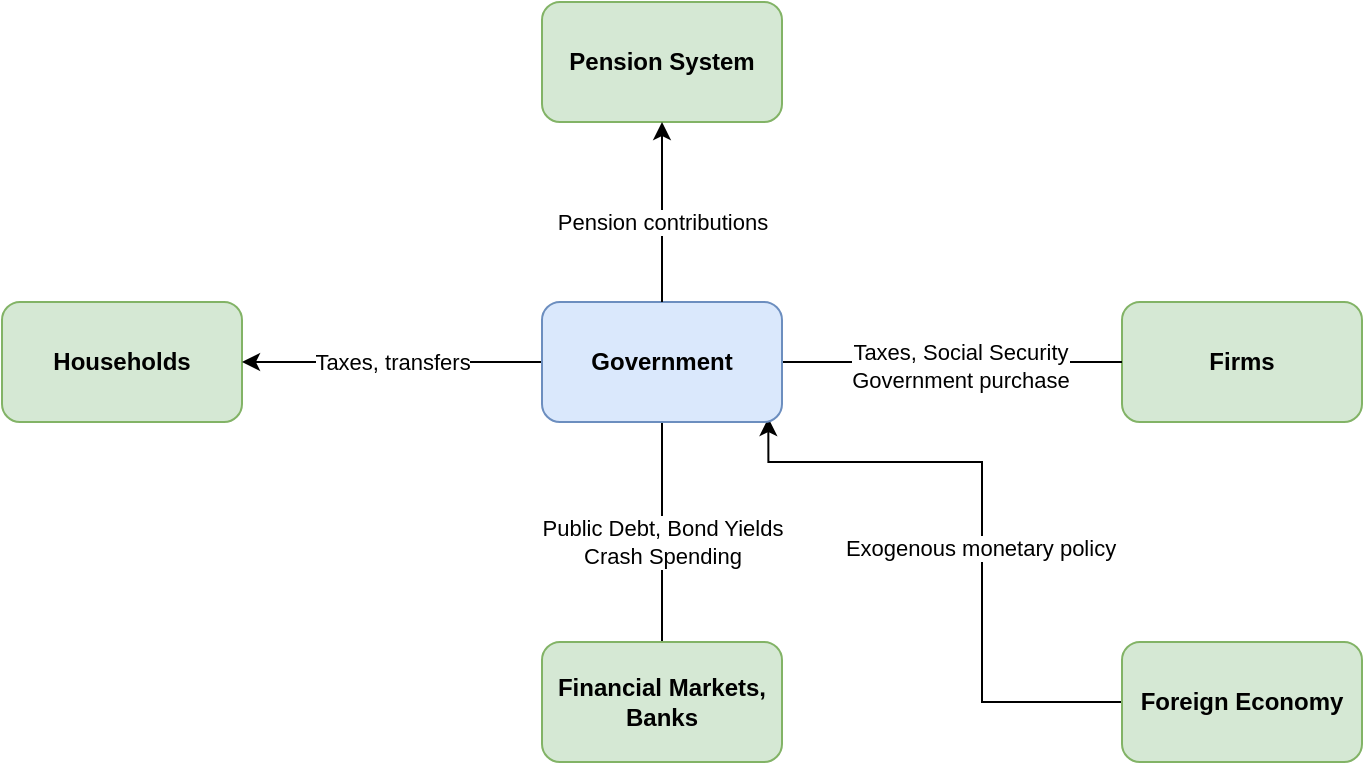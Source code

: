 <mxfile version="22.0.6" type="github">
  <diagram name="Page-1" id="Z4To2q2jdx-NBv6Lf0as">
    <mxGraphModel dx="1050" dy="1630" grid="1" gridSize="10" guides="1" tooltips="1" connect="1" arrows="1" fold="1" page="1" pageScale="1" pageWidth="850" pageHeight="1100" math="0" shadow="0">
      <root>
        <mxCell id="0" />
        <mxCell id="1" parent="0" />
        <mxCell id="LnswLXKcAzzmmqqm58Es-7" value="Households" style="rounded=1;whiteSpace=wrap;html=1;fillColor=#d5e8d4;strokeColor=#82b366;fontStyle=1" vertex="1" parent="1">
          <mxGeometry x="50" y="-600" width="120" height="60" as="geometry" />
        </mxCell>
        <mxCell id="LnswLXKcAzzmmqqm58Es-16" value="Firms" style="rounded=1;whiteSpace=wrap;html=1;fillColor=#d5e8d4;strokeColor=#82b366;fontStyle=1" vertex="1" parent="1">
          <mxGeometry x="610" y="-600" width="120" height="60" as="geometry" />
        </mxCell>
        <mxCell id="LnswLXKcAzzmmqqm58Es-29" value="Pension System" style="rounded=1;whiteSpace=wrap;html=1;fillColor=#d5e8d4;strokeColor=#82b366;fontStyle=1" vertex="1" parent="1">
          <mxGeometry x="320" y="-750" width="120" height="60" as="geometry" />
        </mxCell>
        <mxCell id="LnswLXKcAzzmmqqm58Es-51" style="edgeStyle=orthogonalEdgeStyle;rounded=0;orthogonalLoop=1;jettySize=auto;html=1;entryX=0.943;entryY=0.967;entryDx=0;entryDy=0;entryPerimeter=0;endArrow=classic;endFill=1;" edge="1" parent="1" source="LnswLXKcAzzmmqqm58Es-36" target="LnswLXKcAzzmmqqm58Es-37">
          <mxGeometry relative="1" as="geometry">
            <mxPoint x="450" y="-540" as="targetPoint" />
            <Array as="points">
              <mxPoint x="540" y="-400" />
              <mxPoint x="540" y="-520" />
              <mxPoint x="433" y="-520" />
            </Array>
          </mxGeometry>
        </mxCell>
        <mxCell id="LnswLXKcAzzmmqqm58Es-52" value="Exogenous monetary policy" style="edgeLabel;html=1;align=center;verticalAlign=middle;resizable=0;points=[];" vertex="1" connectable="0" parent="LnswLXKcAzzmmqqm58Es-51">
          <mxGeometry x="-0.076" y="1" relative="1" as="geometry">
            <mxPoint as="offset" />
          </mxGeometry>
        </mxCell>
        <mxCell id="LnswLXKcAzzmmqqm58Es-36" value="Foreign Economy" style="rounded=1;whiteSpace=wrap;html=1;fillColor=#d5e8d4;strokeColor=#82b366;fontStyle=1" vertex="1" parent="1">
          <mxGeometry x="610" y="-430" width="120" height="60" as="geometry" />
        </mxCell>
        <mxCell id="LnswLXKcAzzmmqqm58Es-41" style="edgeStyle=orthogonalEdgeStyle;rounded=0;orthogonalLoop=1;jettySize=auto;html=1;endArrow=classic;endFill=1;" edge="1" parent="1" source="LnswLXKcAzzmmqqm58Es-37" target="LnswLXKcAzzmmqqm58Es-7">
          <mxGeometry relative="1" as="geometry" />
        </mxCell>
        <mxCell id="LnswLXKcAzzmmqqm58Es-43" value="Taxes, transfers" style="edgeLabel;html=1;align=center;verticalAlign=middle;resizable=0;points=[];" vertex="1" connectable="0" parent="LnswLXKcAzzmmqqm58Es-41">
          <mxGeometry x="-0.048" y="5" relative="1" as="geometry">
            <mxPoint x="-4" y="-5" as="offset" />
          </mxGeometry>
        </mxCell>
        <mxCell id="LnswLXKcAzzmmqqm58Es-46" style="edgeStyle=orthogonalEdgeStyle;rounded=0;orthogonalLoop=1;jettySize=auto;html=1;endArrow=none;endFill=0;" edge="1" parent="1" source="LnswLXKcAzzmmqqm58Es-37">
          <mxGeometry relative="1" as="geometry">
            <mxPoint x="610" y="-570" as="targetPoint" />
          </mxGeometry>
        </mxCell>
        <mxCell id="LnswLXKcAzzmmqqm58Es-47" value="Taxes, Social Security&lt;br&gt;Government purchase" style="edgeLabel;html=1;align=center;verticalAlign=middle;resizable=0;points=[];" vertex="1" connectable="0" parent="LnswLXKcAzzmmqqm58Es-46">
          <mxGeometry x="0.048" y="-1" relative="1" as="geometry">
            <mxPoint as="offset" />
          </mxGeometry>
        </mxCell>
        <mxCell id="LnswLXKcAzzmmqqm58Es-49" style="edgeStyle=orthogonalEdgeStyle;rounded=0;orthogonalLoop=1;jettySize=auto;html=1;endArrow=none;endFill=0;" edge="1" parent="1" source="LnswLXKcAzzmmqqm58Es-37" target="LnswLXKcAzzmmqqm58Es-40">
          <mxGeometry relative="1" as="geometry" />
        </mxCell>
        <mxCell id="LnswLXKcAzzmmqqm58Es-50" value="Public Debt, Bond Yields&lt;br&gt;Crash Spending" style="edgeLabel;html=1;align=center;verticalAlign=middle;resizable=0;points=[];" vertex="1" connectable="0" parent="LnswLXKcAzzmmqqm58Es-49">
          <mxGeometry x="-0.349" y="1" relative="1" as="geometry">
            <mxPoint x="-1" y="24" as="offset" />
          </mxGeometry>
        </mxCell>
        <mxCell id="LnswLXKcAzzmmqqm58Es-37" value="Government" style="rounded=1;whiteSpace=wrap;html=1;fillColor=#dae8fc;strokeColor=#6c8ebf;fontStyle=1" vertex="1" parent="1">
          <mxGeometry x="320" y="-600" width="120" height="60" as="geometry" />
        </mxCell>
        <mxCell id="LnswLXKcAzzmmqqm58Es-40" value="Financial Markets, Banks" style="rounded=1;whiteSpace=wrap;html=1;fillColor=#d5e8d4;strokeColor=#82b366;fontStyle=1" vertex="1" parent="1">
          <mxGeometry x="320" y="-430" width="120" height="60" as="geometry" />
        </mxCell>
        <mxCell id="LnswLXKcAzzmmqqm58Es-44" style="edgeStyle=orthogonalEdgeStyle;rounded=0;orthogonalLoop=1;jettySize=auto;html=1;entryX=0.5;entryY=0;entryDx=0;entryDy=0;endArrow=none;endFill=0;startArrow=classic;startFill=1;" edge="1" parent="1" source="LnswLXKcAzzmmqqm58Es-29" target="LnswLXKcAzzmmqqm58Es-37">
          <mxGeometry relative="1" as="geometry" />
        </mxCell>
        <mxCell id="LnswLXKcAzzmmqqm58Es-45" value="Pension contributions" style="edgeLabel;html=1;align=center;verticalAlign=middle;resizable=0;points=[];" vertex="1" connectable="0" parent="LnswLXKcAzzmmqqm58Es-44">
          <mxGeometry x="0.647" y="2" relative="1" as="geometry">
            <mxPoint x="-2" y="-24" as="offset" />
          </mxGeometry>
        </mxCell>
      </root>
    </mxGraphModel>
  </diagram>
</mxfile>
